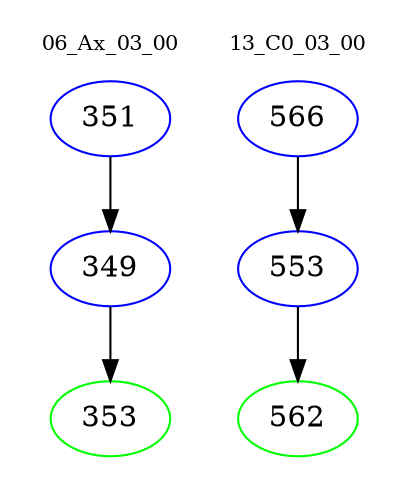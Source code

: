 digraph{
subgraph cluster_0 {
color = white
label = "06_Ax_03_00";
fontsize=10;
T0_351 [label="351", color="blue"]
T0_351 -> T0_349 [color="black"]
T0_349 [label="349", color="blue"]
T0_349 -> T0_353 [color="black"]
T0_353 [label="353", color="green"]
}
subgraph cluster_1 {
color = white
label = "13_C0_03_00";
fontsize=10;
T1_566 [label="566", color="blue"]
T1_566 -> T1_553 [color="black"]
T1_553 [label="553", color="blue"]
T1_553 -> T1_562 [color="black"]
T1_562 [label="562", color="green"]
}
}
